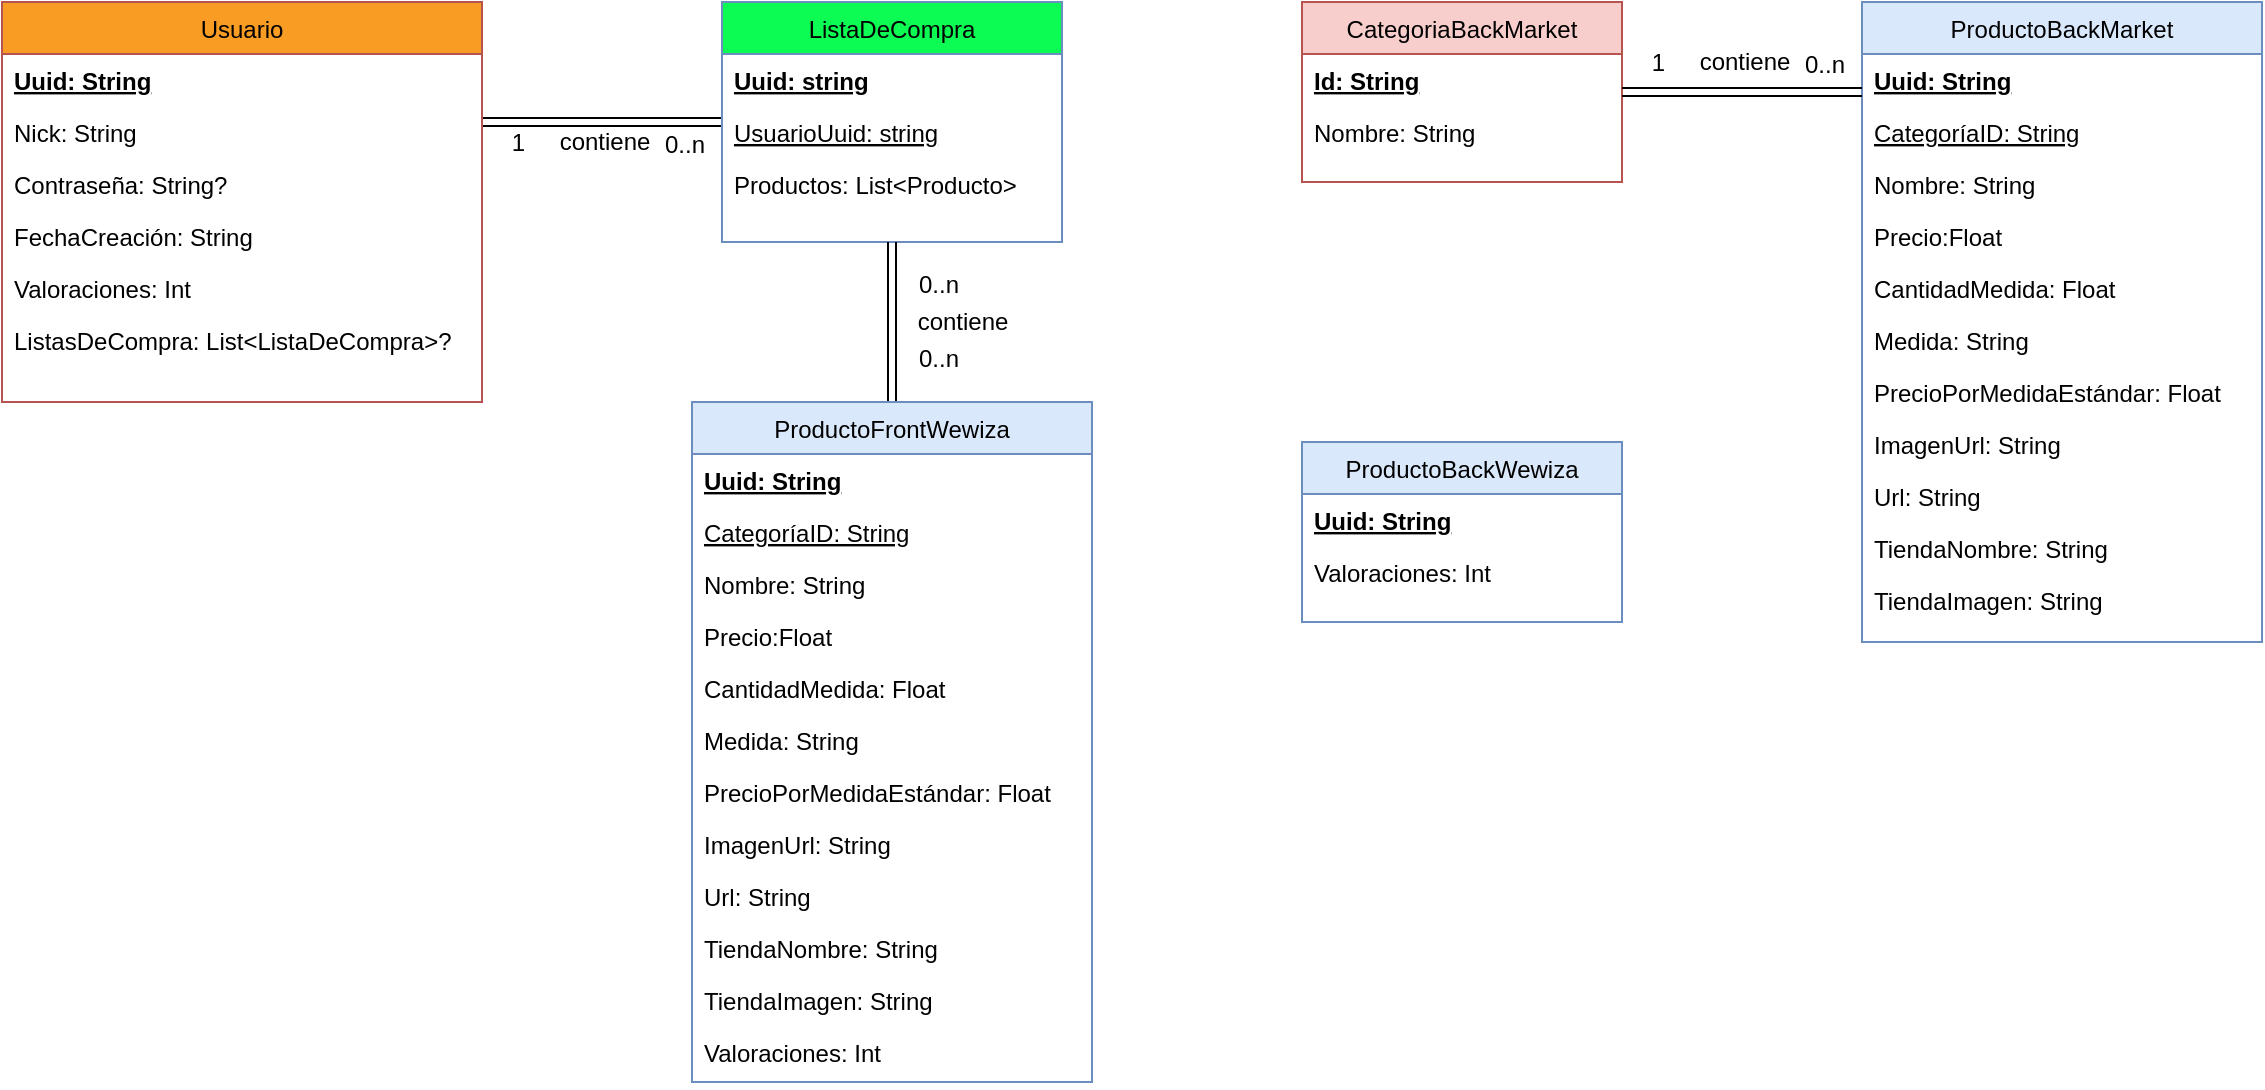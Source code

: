 <mxfile version="24.1.0" type="device">
  <diagram id="C5RBs43oDa-KdzZeNtuy" name="Page-1">
    <mxGraphModel dx="2222" dy="909" grid="1" gridSize="10" guides="1" tooltips="1" connect="1" arrows="1" fold="1" page="1" pageScale="1" pageWidth="827" pageHeight="1169" math="0" shadow="0">
      <root>
        <mxCell id="WIyWlLk6GJQsqaUBKTNV-0" />
        <mxCell id="WIyWlLk6GJQsqaUBKTNV-1" parent="WIyWlLk6GJQsqaUBKTNV-0" />
        <mxCell id="zkfFHV4jXpPFQw0GAbJ--0" value="CategoriaBackMarket" style="swimlane;fontStyle=0;align=center;verticalAlign=top;childLayout=stackLayout;horizontal=1;startSize=26;horizontalStack=0;resizeParent=1;resizeLast=0;collapsible=1;marginBottom=0;rounded=0;shadow=0;strokeWidth=1;fillColor=#f8cecc;strokeColor=#b85450;" parent="WIyWlLk6GJQsqaUBKTNV-1" vertex="1">
          <mxGeometry x="230" y="110" width="160" height="90" as="geometry">
            <mxRectangle x="230" y="140" width="160" height="26" as="alternateBounds" />
          </mxGeometry>
        </mxCell>
        <mxCell id="zkfFHV4jXpPFQw0GAbJ--1" value="Id: String" style="text;align=left;verticalAlign=top;spacingLeft=4;spacingRight=4;overflow=hidden;rotatable=0;points=[[0,0.5],[1,0.5]];portConstraint=eastwest;fontStyle=5" parent="zkfFHV4jXpPFQw0GAbJ--0" vertex="1">
          <mxGeometry y="26" width="160" height="26" as="geometry" />
        </mxCell>
        <mxCell id="zkfFHV4jXpPFQw0GAbJ--2" value="Nombre: String " style="text;align=left;verticalAlign=top;spacingLeft=4;spacingRight=4;overflow=hidden;rotatable=0;points=[[0,0.5],[1,0.5]];portConstraint=eastwest;rounded=0;shadow=0;html=0;" parent="zkfFHV4jXpPFQw0GAbJ--0" vertex="1">
          <mxGeometry y="52" width="160" height="26" as="geometry" />
        </mxCell>
        <mxCell id="PHjL3zb4E9agfxHtKEJs-16" value="" style="shadow=0;strokeWidth=1;rounded=0;curved=0;endFill=1;edgeStyle=elbowEdgeStyle;elbow=vertical;shape=link;" parent="WIyWlLk6GJQsqaUBKTNV-1" source="PHjL3zb4E9agfxHtKEJs-0" target="PHjL3zb4E9agfxHtKEJs-4" edge="1">
          <mxGeometry x="0.5" y="41" relative="1" as="geometry">
            <mxPoint x="-190" y="192" as="sourcePoint" />
            <mxPoint x="-30" y="192" as="targetPoint" />
            <mxPoint x="-40" y="32" as="offset" />
          </mxGeometry>
        </mxCell>
        <mxCell id="zkfFHV4jXpPFQw0GAbJ--17" value="ProductoBackMarket" style="swimlane;fontStyle=0;align=center;verticalAlign=top;childLayout=stackLayout;horizontal=1;startSize=26;horizontalStack=0;resizeParent=1;resizeLast=0;collapsible=1;marginBottom=0;rounded=0;shadow=0;strokeWidth=1;fillColor=#dae8fc;strokeColor=#6c8ebf;" parent="WIyWlLk6GJQsqaUBKTNV-1" vertex="1">
          <mxGeometry x="510" y="110" width="200" height="320" as="geometry">
            <mxRectangle x="510" y="110" width="160" height="26" as="alternateBounds" />
          </mxGeometry>
        </mxCell>
        <mxCell id="zkfFHV4jXpPFQw0GAbJ--18" value="Uuid: String" style="text;align=left;verticalAlign=top;spacingLeft=4;spacingRight=4;overflow=hidden;rotatable=0;points=[[0,0.5],[1,0.5]];portConstraint=eastwest;fontStyle=5" parent="zkfFHV4jXpPFQw0GAbJ--17" vertex="1">
          <mxGeometry y="26" width="200" height="26" as="geometry" />
        </mxCell>
        <mxCell id="zkfFHV4jXpPFQw0GAbJ--21" value="CategoríaID: String" style="text;align=left;verticalAlign=top;spacingLeft=4;spacingRight=4;overflow=hidden;rotatable=0;points=[[0,0.5],[1,0.5]];portConstraint=eastwest;rounded=0;shadow=0;html=0;fontStyle=4" parent="zkfFHV4jXpPFQw0GAbJ--17" vertex="1">
          <mxGeometry y="52" width="200" height="26" as="geometry" />
        </mxCell>
        <mxCell id="zkfFHV4jXpPFQw0GAbJ--20" value="Nombre: String " style="text;align=left;verticalAlign=top;spacingLeft=4;spacingRight=4;overflow=hidden;rotatable=0;points=[[0,0.5],[1,0.5]];portConstraint=eastwest;rounded=0;shadow=0;html=0;" parent="zkfFHV4jXpPFQw0GAbJ--17" vertex="1">
          <mxGeometry y="78" width="200" height="26" as="geometry" />
        </mxCell>
        <mxCell id="Ql1Ml1l2v5iubV9nircI-4" value="Precio:Float" style="text;align=left;verticalAlign=top;spacingLeft=4;spacingRight=4;overflow=hidden;rotatable=0;points=[[0,0.5],[1,0.5]];portConstraint=eastwest;rounded=0;shadow=0;html=0;" parent="zkfFHV4jXpPFQw0GAbJ--17" vertex="1">
          <mxGeometry y="104" width="200" height="26" as="geometry" />
        </mxCell>
        <mxCell id="aAiKhxAjhlQlhm9DLPLD-0" value="CantidadMedida: Float" style="text;align=left;verticalAlign=top;spacingLeft=4;spacingRight=4;overflow=hidden;rotatable=0;points=[[0,0.5],[1,0.5]];portConstraint=eastwest;rounded=0;shadow=0;html=0;" parent="zkfFHV4jXpPFQw0GAbJ--17" vertex="1">
          <mxGeometry y="130" width="200" height="26" as="geometry" />
        </mxCell>
        <mxCell id="W3xqGxwHMfC7LbUezWf3-0" value="Medida: String " style="text;align=left;verticalAlign=top;spacingLeft=4;spacingRight=4;overflow=hidden;rotatable=0;points=[[0,0.5],[1,0.5]];portConstraint=eastwest;rounded=0;shadow=0;html=0;" parent="zkfFHV4jXpPFQw0GAbJ--17" vertex="1">
          <mxGeometry y="156" width="200" height="26" as="geometry" />
        </mxCell>
        <mxCell id="Ql1Ml1l2v5iubV9nircI-5" value="PrecioPorMedidaEstándar: Float&#xa;" style="text;align=left;verticalAlign=top;spacingLeft=4;spacingRight=4;overflow=hidden;rotatable=0;points=[[0,0.5],[1,0.5]];portConstraint=eastwest;rounded=0;shadow=0;html=0;" parent="zkfFHV4jXpPFQw0GAbJ--17" vertex="1">
          <mxGeometry y="182" width="200" height="26" as="geometry" />
        </mxCell>
        <mxCell id="Ql1Ml1l2v5iubV9nircI-0" value="ImagenUrl: String " style="text;align=left;verticalAlign=top;spacingLeft=4;spacingRight=4;overflow=hidden;rotatable=0;points=[[0,0.5],[1,0.5]];portConstraint=eastwest;rounded=0;shadow=0;html=0;" parent="zkfFHV4jXpPFQw0GAbJ--17" vertex="1">
          <mxGeometry y="208" width="200" height="26" as="geometry" />
        </mxCell>
        <mxCell id="Ql1Ml1l2v5iubV9nircI-1" value="Url: String " style="text;align=left;verticalAlign=top;spacingLeft=4;spacingRight=4;overflow=hidden;rotatable=0;points=[[0,0.5],[1,0.5]];portConstraint=eastwest;rounded=0;shadow=0;html=0;" parent="zkfFHV4jXpPFQw0GAbJ--17" vertex="1">
          <mxGeometry y="234" width="200" height="26" as="geometry" />
        </mxCell>
        <mxCell id="Ql1Ml1l2v5iubV9nircI-6" value="TiendaNombre: String &#xa;" style="text;align=left;verticalAlign=top;spacingLeft=4;spacingRight=4;overflow=hidden;rotatable=0;points=[[0,0.5],[1,0.5]];portConstraint=eastwest;rounded=0;shadow=0;html=0;" parent="zkfFHV4jXpPFQw0GAbJ--17" vertex="1">
          <mxGeometry y="260" width="200" height="26" as="geometry" />
        </mxCell>
        <mxCell id="W3xqGxwHMfC7LbUezWf3-1" value="TiendaImagen: String &#xa;" style="text;align=left;verticalAlign=top;spacingLeft=4;spacingRight=4;overflow=hidden;rotatable=0;points=[[0,0.5],[1,0.5]];portConstraint=eastwest;rounded=0;shadow=0;html=0;" parent="zkfFHV4jXpPFQw0GAbJ--17" vertex="1">
          <mxGeometry y="286" width="200" height="26" as="geometry" />
        </mxCell>
        <mxCell id="zkfFHV4jXpPFQw0GAbJ--26" value="" style="endArrow=open;shadow=0;strokeWidth=1;rounded=0;curved=0;endFill=1;edgeStyle=elbowEdgeStyle;elbow=vertical;shape=link;" parent="WIyWlLk6GJQsqaUBKTNV-1" source="zkfFHV4jXpPFQw0GAbJ--0" target="zkfFHV4jXpPFQw0GAbJ--17" edge="1">
          <mxGeometry x="0.5" y="41" relative="1" as="geometry">
            <mxPoint x="380" y="192" as="sourcePoint" />
            <mxPoint x="540" y="192" as="targetPoint" />
            <mxPoint x="-40" y="32" as="offset" />
          </mxGeometry>
        </mxCell>
        <mxCell id="zkfFHV4jXpPFQw0GAbJ--28" value="0..n" style="resizable=0;align=right;verticalAlign=bottom;labelBackgroundColor=none;fontSize=12;" parent="zkfFHV4jXpPFQw0GAbJ--26" connectable="0" vertex="1">
          <mxGeometry x="1" relative="1" as="geometry">
            <mxPoint x="-7" y="-5" as="offset" />
          </mxGeometry>
        </mxCell>
        <mxCell id="zkfFHV4jXpPFQw0GAbJ--29" value="contiene" style="text;html=1;resizable=0;points=[];;align=center;verticalAlign=middle;labelBackgroundColor=none;rounded=0;shadow=0;strokeWidth=1;fontSize=12;" parent="zkfFHV4jXpPFQw0GAbJ--26" vertex="1" connectable="0">
          <mxGeometry x="0.5" y="49" relative="1" as="geometry">
            <mxPoint x="-29" y="34" as="offset" />
          </mxGeometry>
        </mxCell>
        <mxCell id="PHjL3zb4E9agfxHtKEJs-0" value="Usuario" style="swimlane;fontStyle=0;align=center;verticalAlign=top;childLayout=stackLayout;horizontal=1;startSize=26;horizontalStack=0;resizeParent=1;resizeLast=0;collapsible=1;marginBottom=0;rounded=0;shadow=0;strokeWidth=1;fillColor=#F89C23;strokeColor=#b85450;" parent="WIyWlLk6GJQsqaUBKTNV-1" vertex="1">
          <mxGeometry x="-420" y="110" width="240" height="200" as="geometry">
            <mxRectangle x="230" y="140" width="160" height="26" as="alternateBounds" />
          </mxGeometry>
        </mxCell>
        <mxCell id="PHjL3zb4E9agfxHtKEJs-1" value="Uuid: String" style="text;align=left;verticalAlign=top;spacingLeft=4;spacingRight=4;overflow=hidden;rotatable=0;points=[[0,0.5],[1,0.5]];portConstraint=eastwest;fontStyle=5" parent="PHjL3zb4E9agfxHtKEJs-0" vertex="1">
          <mxGeometry y="26" width="240" height="26" as="geometry" />
        </mxCell>
        <mxCell id="PHjL3zb4E9agfxHtKEJs-2" value="Nick: String " style="text;align=left;verticalAlign=top;spacingLeft=4;spacingRight=4;overflow=hidden;rotatable=0;points=[[0,0.5],[1,0.5]];portConstraint=eastwest;rounded=0;shadow=0;html=0;" parent="PHjL3zb4E9agfxHtKEJs-0" vertex="1">
          <mxGeometry y="52" width="240" height="26" as="geometry" />
        </mxCell>
        <mxCell id="PHjL3zb4E9agfxHtKEJs-3" value="Contraseña: String?" style="text;align=left;verticalAlign=top;spacingLeft=4;spacingRight=4;overflow=hidden;rotatable=0;points=[[0,0.5],[1,0.5]];portConstraint=eastwest;rounded=0;shadow=0;html=0;" parent="PHjL3zb4E9agfxHtKEJs-0" vertex="1">
          <mxGeometry y="78" width="240" height="26" as="geometry" />
        </mxCell>
        <mxCell id="PHjL3zb4E9agfxHtKEJs-20" value="FechaCreación: String " style="text;align=left;verticalAlign=top;spacingLeft=4;spacingRight=4;overflow=hidden;rotatable=0;points=[[0,0.5],[1,0.5]];portConstraint=eastwest;rounded=0;shadow=0;html=0;" parent="PHjL3zb4E9agfxHtKEJs-0" vertex="1">
          <mxGeometry y="104" width="240" height="26" as="geometry" />
        </mxCell>
        <mxCell id="PHjL3zb4E9agfxHtKEJs-22" value="Valoraciones: Int" style="text;align=left;verticalAlign=top;spacingLeft=4;spacingRight=4;overflow=hidden;rotatable=0;points=[[0,0.5],[1,0.5]];portConstraint=eastwest;rounded=0;shadow=0;html=0;" parent="PHjL3zb4E9agfxHtKEJs-0" vertex="1">
          <mxGeometry y="130" width="240" height="26" as="geometry" />
        </mxCell>
        <mxCell id="PHjL3zb4E9agfxHtKEJs-23" value="ListasDeCompra: List&lt;ListaDeCompra&gt;?" style="text;align=left;verticalAlign=top;spacingLeft=4;spacingRight=4;overflow=hidden;rotatable=0;points=[[0,0.5],[1,0.5]];portConstraint=eastwest;rounded=0;shadow=0;html=0;" parent="PHjL3zb4E9agfxHtKEJs-0" vertex="1">
          <mxGeometry y="156" width="240" height="26" as="geometry" />
        </mxCell>
        <mxCell id="PHjL3zb4E9agfxHtKEJs-4" value="ListaDeCompra" style="swimlane;fontStyle=0;align=center;verticalAlign=top;childLayout=stackLayout;horizontal=1;startSize=26;horizontalStack=0;resizeParent=1;resizeLast=0;collapsible=1;marginBottom=0;rounded=0;shadow=0;strokeWidth=1;fillColor=#0DFC54;strokeColor=#6c8ebf;" parent="WIyWlLk6GJQsqaUBKTNV-1" vertex="1">
          <mxGeometry x="-60" y="110" width="170" height="120" as="geometry">
            <mxRectangle x="510" y="110" width="160" height="26" as="alternateBounds" />
          </mxGeometry>
        </mxCell>
        <mxCell id="PHjL3zb4E9agfxHtKEJs-5" value="Uuid: string" style="text;align=left;verticalAlign=top;spacingLeft=4;spacingRight=4;overflow=hidden;rotatable=0;points=[[0,0.5],[1,0.5]];portConstraint=eastwest;fontStyle=5" parent="PHjL3zb4E9agfxHtKEJs-4" vertex="1">
          <mxGeometry y="26" width="170" height="26" as="geometry" />
        </mxCell>
        <mxCell id="PHjL3zb4E9agfxHtKEJs-6" value="UsuarioUuid: string" style="text;align=left;verticalAlign=top;spacingLeft=4;spacingRight=4;overflow=hidden;rotatable=0;points=[[0,0.5],[1,0.5]];portConstraint=eastwest;rounded=0;shadow=0;html=0;fontStyle=4" parent="PHjL3zb4E9agfxHtKEJs-4" vertex="1">
          <mxGeometry y="52" width="170" height="26" as="geometry" />
        </mxCell>
        <mxCell id="PHjL3zb4E9agfxHtKEJs-76" value="Productos: List&lt;Producto&gt;" style="text;align=left;verticalAlign=top;spacingLeft=4;spacingRight=4;overflow=hidden;rotatable=0;points=[[0,0.5],[1,0.5]];portConstraint=eastwest;rounded=0;shadow=0;html=0;" parent="PHjL3zb4E9agfxHtKEJs-4" vertex="1">
          <mxGeometry y="78" width="170" height="26" as="geometry" />
        </mxCell>
        <mxCell id="PHjL3zb4E9agfxHtKEJs-42" value="ProductoBackWewiza" style="swimlane;fontStyle=0;align=center;verticalAlign=top;childLayout=stackLayout;horizontal=1;startSize=26;horizontalStack=0;resizeParent=1;resizeLast=0;collapsible=1;marginBottom=0;rounded=0;shadow=0;strokeWidth=1;fillColor=#dae8fc;strokeColor=#6c8ebf;" parent="WIyWlLk6GJQsqaUBKTNV-1" vertex="1">
          <mxGeometry x="230" y="330" width="160" height="90" as="geometry">
            <mxRectangle x="510" y="110" width="160" height="26" as="alternateBounds" />
          </mxGeometry>
        </mxCell>
        <mxCell id="PHjL3zb4E9agfxHtKEJs-43" value="Uuid: String" style="text;align=left;verticalAlign=top;spacingLeft=4;spacingRight=4;overflow=hidden;rotatable=0;points=[[0,0.5],[1,0.5]];portConstraint=eastwest;fontStyle=5" parent="PHjL3zb4E9agfxHtKEJs-42" vertex="1">
          <mxGeometry y="26" width="160" height="26" as="geometry" />
        </mxCell>
        <mxCell id="PHjL3zb4E9agfxHtKEJs-45" value="Valoraciones: Int&#xa;" style="text;align=left;verticalAlign=top;spacingLeft=4;spacingRight=4;overflow=hidden;rotatable=0;points=[[0,0.5],[1,0.5]];portConstraint=eastwest;rounded=0;shadow=0;html=0;" parent="PHjL3zb4E9agfxHtKEJs-42" vertex="1">
          <mxGeometry y="52" width="160" height="28" as="geometry" />
        </mxCell>
        <mxCell id="PHjL3zb4E9agfxHtKEJs-73" style="edgeStyle=orthogonalEdgeStyle;rounded=0;orthogonalLoop=1;jettySize=auto;html=1;entryX=0.5;entryY=1;entryDx=0;entryDy=0;shape=link;" parent="WIyWlLk6GJQsqaUBKTNV-1" source="PHjL3zb4E9agfxHtKEJs-46" target="PHjL3zb4E9agfxHtKEJs-4" edge="1">
          <mxGeometry relative="1" as="geometry" />
        </mxCell>
        <mxCell id="PHjL3zb4E9agfxHtKEJs-46" value="ProductoFrontWewiza" style="swimlane;fontStyle=0;align=center;verticalAlign=top;childLayout=stackLayout;horizontal=1;startSize=26;horizontalStack=0;resizeParent=1;resizeLast=0;collapsible=1;marginBottom=0;rounded=0;shadow=0;strokeWidth=1;fillColor=#dae8fc;strokeColor=#6c8ebf;" parent="WIyWlLk6GJQsqaUBKTNV-1" vertex="1">
          <mxGeometry x="-75" y="310" width="200" height="340" as="geometry">
            <mxRectangle x="510" y="110" width="160" height="26" as="alternateBounds" />
          </mxGeometry>
        </mxCell>
        <mxCell id="PHjL3zb4E9agfxHtKEJs-47" value="Uuid: String" style="text;align=left;verticalAlign=top;spacingLeft=4;spacingRight=4;overflow=hidden;rotatable=0;points=[[0,0.5],[1,0.5]];portConstraint=eastwest;fontStyle=5" parent="PHjL3zb4E9agfxHtKEJs-46" vertex="1">
          <mxGeometry y="26" width="200" height="26" as="geometry" />
        </mxCell>
        <mxCell id="PHjL3zb4E9agfxHtKEJs-48" value="CategoríaID: String" style="text;align=left;verticalAlign=top;spacingLeft=4;spacingRight=4;overflow=hidden;rotatable=0;points=[[0,0.5],[1,0.5]];portConstraint=eastwest;rounded=0;shadow=0;html=0;fontStyle=4" parent="PHjL3zb4E9agfxHtKEJs-46" vertex="1">
          <mxGeometry y="52" width="200" height="26" as="geometry" />
        </mxCell>
        <mxCell id="PHjL3zb4E9agfxHtKEJs-49" value="Nombre: String " style="text;align=left;verticalAlign=top;spacingLeft=4;spacingRight=4;overflow=hidden;rotatable=0;points=[[0,0.5],[1,0.5]];portConstraint=eastwest;rounded=0;shadow=0;html=0;" parent="PHjL3zb4E9agfxHtKEJs-46" vertex="1">
          <mxGeometry y="78" width="200" height="26" as="geometry" />
        </mxCell>
        <mxCell id="PHjL3zb4E9agfxHtKEJs-50" value="Precio:Float" style="text;align=left;verticalAlign=top;spacingLeft=4;spacingRight=4;overflow=hidden;rotatable=0;points=[[0,0.5],[1,0.5]];portConstraint=eastwest;rounded=0;shadow=0;html=0;" parent="PHjL3zb4E9agfxHtKEJs-46" vertex="1">
          <mxGeometry y="104" width="200" height="26" as="geometry" />
        </mxCell>
        <mxCell id="PHjL3zb4E9agfxHtKEJs-51" value="CantidadMedida: Float" style="text;align=left;verticalAlign=top;spacingLeft=4;spacingRight=4;overflow=hidden;rotatable=0;points=[[0,0.5],[1,0.5]];portConstraint=eastwest;rounded=0;shadow=0;html=0;" parent="PHjL3zb4E9agfxHtKEJs-46" vertex="1">
          <mxGeometry y="130" width="200" height="26" as="geometry" />
        </mxCell>
        <mxCell id="PHjL3zb4E9agfxHtKEJs-52" value="Medida: String " style="text;align=left;verticalAlign=top;spacingLeft=4;spacingRight=4;overflow=hidden;rotatable=0;points=[[0,0.5],[1,0.5]];portConstraint=eastwest;rounded=0;shadow=0;html=0;" parent="PHjL3zb4E9agfxHtKEJs-46" vertex="1">
          <mxGeometry y="156" width="200" height="26" as="geometry" />
        </mxCell>
        <mxCell id="PHjL3zb4E9agfxHtKEJs-53" value="PrecioPorMedidaEstándar: Float&#xa;" style="text;align=left;verticalAlign=top;spacingLeft=4;spacingRight=4;overflow=hidden;rotatable=0;points=[[0,0.5],[1,0.5]];portConstraint=eastwest;rounded=0;shadow=0;html=0;" parent="PHjL3zb4E9agfxHtKEJs-46" vertex="1">
          <mxGeometry y="182" width="200" height="26" as="geometry" />
        </mxCell>
        <mxCell id="PHjL3zb4E9agfxHtKEJs-54" value="ImagenUrl: String " style="text;align=left;verticalAlign=top;spacingLeft=4;spacingRight=4;overflow=hidden;rotatable=0;points=[[0,0.5],[1,0.5]];portConstraint=eastwest;rounded=0;shadow=0;html=0;" parent="PHjL3zb4E9agfxHtKEJs-46" vertex="1">
          <mxGeometry y="208" width="200" height="26" as="geometry" />
        </mxCell>
        <mxCell id="PHjL3zb4E9agfxHtKEJs-55" value="Url: String " style="text;align=left;verticalAlign=top;spacingLeft=4;spacingRight=4;overflow=hidden;rotatable=0;points=[[0,0.5],[1,0.5]];portConstraint=eastwest;rounded=0;shadow=0;html=0;" parent="PHjL3zb4E9agfxHtKEJs-46" vertex="1">
          <mxGeometry y="234" width="200" height="26" as="geometry" />
        </mxCell>
        <mxCell id="PHjL3zb4E9agfxHtKEJs-56" value="TiendaNombre: String &#xa;" style="text;align=left;verticalAlign=top;spacingLeft=4;spacingRight=4;overflow=hidden;rotatable=0;points=[[0,0.5],[1,0.5]];portConstraint=eastwest;rounded=0;shadow=0;html=0;" parent="PHjL3zb4E9agfxHtKEJs-46" vertex="1">
          <mxGeometry y="260" width="200" height="26" as="geometry" />
        </mxCell>
        <mxCell id="PHjL3zb4E9agfxHtKEJs-57" value="TiendaImagen: String &#xa;" style="text;align=left;verticalAlign=top;spacingLeft=4;spacingRight=4;overflow=hidden;rotatable=0;points=[[0,0.5],[1,0.5]];portConstraint=eastwest;rounded=0;shadow=0;html=0;" parent="PHjL3zb4E9agfxHtKEJs-46" vertex="1">
          <mxGeometry y="286" width="200" height="26" as="geometry" />
        </mxCell>
        <mxCell id="PHjL3zb4E9agfxHtKEJs-58" value="Valoraciones: Int&#xa;" style="text;align=left;verticalAlign=top;spacingLeft=4;spacingRight=4;overflow=hidden;rotatable=0;points=[[0,0.5],[1,0.5]];portConstraint=eastwest;rounded=0;shadow=0;html=0;" parent="PHjL3zb4E9agfxHtKEJs-46" vertex="1">
          <mxGeometry y="312" width="200" height="28" as="geometry" />
        </mxCell>
        <mxCell id="PHjL3zb4E9agfxHtKEJs-60" value="contiene" style="text;html=1;resizable=0;points=[];;align=center;verticalAlign=middle;labelBackgroundColor=none;rounded=0;shadow=0;strokeWidth=1;fontSize=12;" parent="WIyWlLk6GJQsqaUBKTNV-1" vertex="1" connectable="0">
          <mxGeometry x="60" y="270" as="geometry" />
        </mxCell>
        <mxCell id="PHjL3zb4E9agfxHtKEJs-63" value="0..n" style="resizable=0;align=right;verticalAlign=bottom;labelBackgroundColor=none;fontSize=12;" parent="WIyWlLk6GJQsqaUBKTNV-1" connectable="0" vertex="1">
          <mxGeometry x="50" y="260" as="geometry">
            <mxPoint x="10" as="offset" />
          </mxGeometry>
        </mxCell>
        <mxCell id="PHjL3zb4E9agfxHtKEJs-77" value="0..n" style="resizable=0;align=right;verticalAlign=bottom;labelBackgroundColor=none;fontSize=12;" parent="WIyWlLk6GJQsqaUBKTNV-1" connectable="0" vertex="1">
          <mxGeometry x="60" y="260" as="geometry">
            <mxPoint y="37" as="offset" />
          </mxGeometry>
        </mxCell>
        <mxCell id="PHjL3zb4E9agfxHtKEJs-79" value="1" style="resizable=0;align=right;verticalAlign=bottom;labelBackgroundColor=none;fontSize=12;" parent="WIyWlLk6GJQsqaUBKTNV-1" connectable="0" vertex="1">
          <mxGeometry x="420.0" y="150.001" as="geometry">
            <mxPoint x="-7" y="-1" as="offset" />
          </mxGeometry>
        </mxCell>
        <mxCell id="PHjL3zb4E9agfxHtKEJs-83" value="0..n" style="resizable=0;align=right;verticalAlign=bottom;labelBackgroundColor=none;fontSize=12;" parent="WIyWlLk6GJQsqaUBKTNV-1" connectable="0" vertex="1">
          <mxGeometry x="-67.0" y="190.001" as="geometry" />
        </mxCell>
        <mxCell id="PHjL3zb4E9agfxHtKEJs-84" value="contiene" style="text;html=1;resizable=0;points=[];;align=center;verticalAlign=middle;labelBackgroundColor=none;rounded=0;shadow=0;strokeWidth=1;fontSize=12;" parent="WIyWlLk6GJQsqaUBKTNV-1" vertex="1" connectable="0">
          <mxGeometry x="-119.588" y="180.001" as="geometry" />
        </mxCell>
        <mxCell id="PHjL3zb4E9agfxHtKEJs-85" value="1" style="resizable=0;align=right;verticalAlign=bottom;labelBackgroundColor=none;fontSize=12;" parent="WIyWlLk6GJQsqaUBKTNV-1" connectable="0" vertex="1">
          <mxGeometry x="-150.0" y="190.061" as="geometry">
            <mxPoint x="-7" y="-1" as="offset" />
          </mxGeometry>
        </mxCell>
      </root>
    </mxGraphModel>
  </diagram>
</mxfile>
